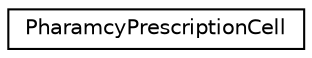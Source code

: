 digraph G
{
  edge [fontname="Helvetica",fontsize="10",labelfontname="Helvetica",labelfontsize="10"];
  node [fontname="Helvetica",fontsize="10",shape=record];
  rankdir="LR";
  Node1 [label="PharamcyPrescriptionCell",height=0.2,width=0.4,color="black", fillcolor="white", style="filled",URL="$interface_pharamcy_prescription_cell.html"];
}
